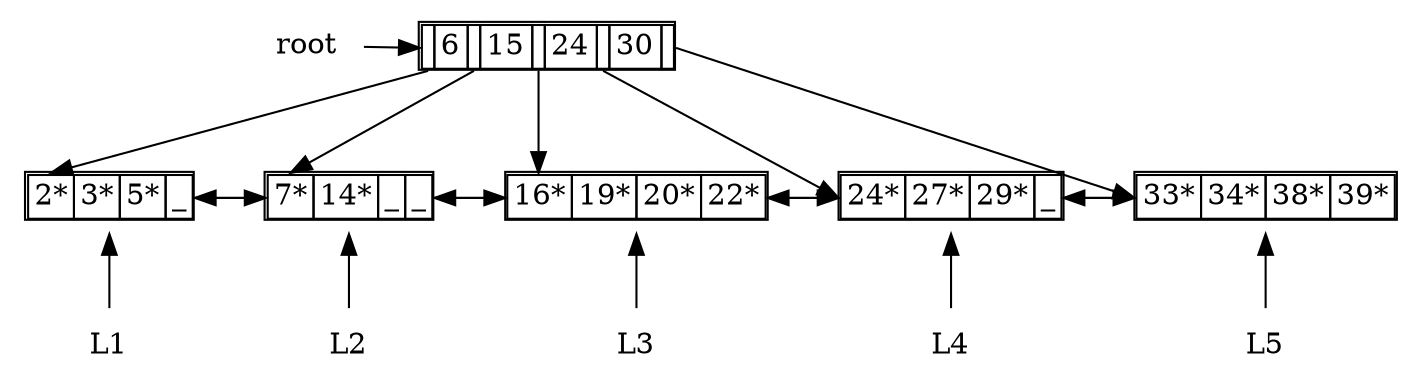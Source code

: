 digraph G
{
    splines=false
    "block"
    [
        shape = none
        label = <<table border="1" cellborder="1" cellspacing="0">
                    <tr>
                        <td port="connector0"></td>
                        <td port="key0">6</td>
                        <td port="connector1"></td>
                        <td port="key1">15</td>
                        <td port="connector2"></td>
                        <td port="key2">24</td>
                        <td port="connector3"></td>
                        <td port="key3">30</td>
                        <td port="connector4"></td>
                    </tr>
                </table>>
    ]
    "block0"
    [
        shape = none
        label = <<table border="1" cellborder="1" cellspacing="0">
                    <tr>
                        <td port="key0">2*</td>
                        <td port="key1">3*</td>
                        <td port="key2">5*</td>
                        <td port="key3">_</td>
                    </tr>
                </table>>
    ]
    "block1"
    [
        shape = none
        label = <<table border="1" cellborder="1" cellspacing="0">
                    <tr>
                        <td port="key0">7*</td>
                        <td port="key1">14*</td>
                        <td port="key2">_</td>
                        <td port="key3">_</td>
                    </tr>
                </table>>
    ]
    "block2"
    [
        shape = none
        label = <<table border="1" cellborder="1" cellspacing="0">
                    <tr>
                        <td port="key0">16*</td>
                        <td port="key1">19*</td>
                        <td port="key2">20*</td>
                        <td port="key3">22*</td>
                    </tr>
                </table>>
    ]
    "block3"
    [
        shape = none
        label = <<table border="1" cellborder="1" cellspacing="0">
                    <tr>
                        <td port="key0">24*</td>
                        <td port="key1">27*</td>
                        <td port="key2">29*</td>
                        <td port="key3">_</td>
                    </tr>
                </table>>
    ]
    "block4"
    [
        shape = none
        label = <<table border="1" cellborder="1" cellspacing="0">
                    <tr>
                        <td port="key0">33*</td>
                        <td port="key1">34*</td>
                        <td port="key2">38*</td>
                        <td port="key3">39*</td>
                    </tr>
                </table>>
    ]

    "block":"connector0" -> "block0":"key0"
    "block":"connector1" -> "block1":"key0"
    "block":"connector2" -> "block2":"key0"
    "block":"connector3" -> "block3":"key0"
    "block":"connector4" -> "block4":"key0"

    "block1":"key0" -> "block0":"key3"
    "block0":"key3" -> "block1":"key0"
    "block2":"key0" -> "block1":"key3"
    "block1":"key3" -> "block2":"key0"
    "block3":"key0" -> "block2":"key3"
    "block2":"key3" -> "block3":"key0"
    "block4":"key0" -> "block3":"key3"
    "block3":"key3" -> "block4":"key0"

    "root" [ shape = none label="root" ]
    "L1" [ shape = none label="L1" ]
    "L2" [ shape = none label="L2" ]
    "L3" [ shape = none label="L3" ]
    "L4" [ shape = none label="L4" ]
    "L5" [ shape = none label="L5" ]
    "root" -> "block":"connector0"
    "L1" -> "block0":"connector0"
    "L2" -> "block1":"connector0"
    "L3" -> "block2":"connector0"
    "L4" -> "block3":"connector0"
    "L5" -> "block4":"connector0"

    {rank=min; "block" "root"}
    {rank=same; "block0" "block1" "block2" "block3" "block4"}
    {rank=max; "L1" "L2" "L3" "L4" "L5"}
}
